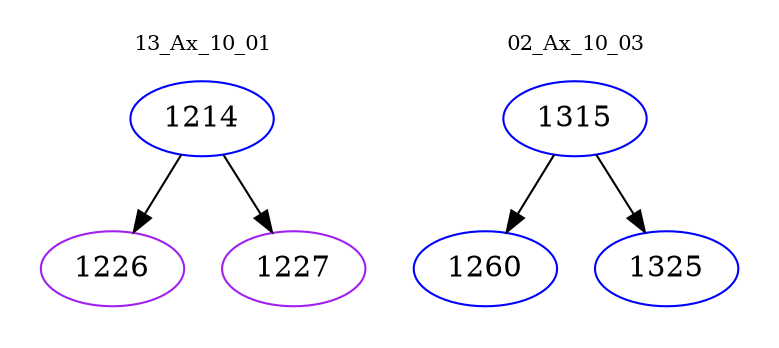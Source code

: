 digraph{
subgraph cluster_0 {
color = white
label = "13_Ax_10_01";
fontsize=10;
T0_1214 [label="1214", color="blue"]
T0_1214 -> T0_1226 [color="black"]
T0_1226 [label="1226", color="purple"]
T0_1214 -> T0_1227 [color="black"]
T0_1227 [label="1227", color="purple"]
}
subgraph cluster_1 {
color = white
label = "02_Ax_10_03";
fontsize=10;
T1_1315 [label="1315", color="blue"]
T1_1315 -> T1_1260 [color="black"]
T1_1260 [label="1260", color="blue"]
T1_1315 -> T1_1325 [color="black"]
T1_1325 [label="1325", color="blue"]
}
}
